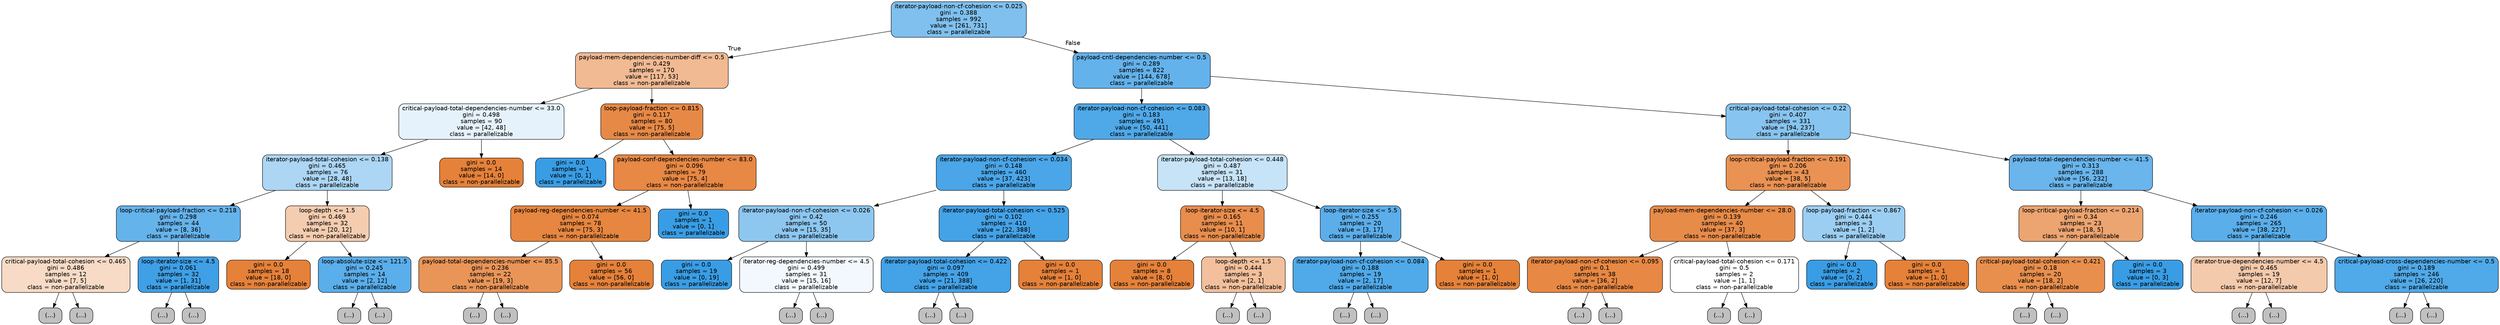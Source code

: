 digraph Tree {
node [shape=box, style="filled, rounded", color="black", fontname=helvetica] ;
edge [fontname=helvetica] ;
0 [label="iterator-payload-non-cf-cohesion <= 0.025\ngini = 0.388\nsamples = 992\nvalue = [261, 731]\nclass = parallelizable", fillcolor="#399de5a4"] ;
1 [label="payload-mem-dependencies-number-diff <= 0.5\ngini = 0.429\nsamples = 170\nvalue = [117, 53]\nclass = non-parallelizable", fillcolor="#e581398b"] ;
0 -> 1 [labeldistance=2.5, labelangle=45, headlabel="True"] ;
2 [label="critical-payload-total-dependencies-number <= 33.0\ngini = 0.498\nsamples = 90\nvalue = [42, 48]\nclass = parallelizable", fillcolor="#399de520"] ;
1 -> 2 ;
3 [label="iterator-payload-total-cohesion <= 0.138\ngini = 0.465\nsamples = 76\nvalue = [28, 48]\nclass = parallelizable", fillcolor="#399de56a"] ;
2 -> 3 ;
4 [label="loop-critical-payload-fraction <= 0.218\ngini = 0.298\nsamples = 44\nvalue = [8, 36]\nclass = parallelizable", fillcolor="#399de5c6"] ;
3 -> 4 ;
5 [label="critical-payload-total-cohesion <= 0.465\ngini = 0.486\nsamples = 12\nvalue = [7, 5]\nclass = non-parallelizable", fillcolor="#e5813949"] ;
4 -> 5 ;
6 [label="(...)", fillcolor="#C0C0C0"] ;
5 -> 6 ;
7 [label="(...)", fillcolor="#C0C0C0"] ;
5 -> 7 ;
10 [label="loop-iterator-size <= 4.5\ngini = 0.061\nsamples = 32\nvalue = [1, 31]\nclass = parallelizable", fillcolor="#399de5f7"] ;
4 -> 10 ;
11 [label="(...)", fillcolor="#C0C0C0"] ;
10 -> 11 ;
14 [label="(...)", fillcolor="#C0C0C0"] ;
10 -> 14 ;
15 [label="loop-depth <= 1.5\ngini = 0.469\nsamples = 32\nvalue = [20, 12]\nclass = non-parallelizable", fillcolor="#e5813966"] ;
3 -> 15 ;
16 [label="gini = 0.0\nsamples = 18\nvalue = [18, 0]\nclass = non-parallelizable", fillcolor="#e58139ff"] ;
15 -> 16 ;
17 [label="loop-absolute-size <= 121.5\ngini = 0.245\nsamples = 14\nvalue = [2, 12]\nclass = parallelizable", fillcolor="#399de5d4"] ;
15 -> 17 ;
18 [label="(...)", fillcolor="#C0C0C0"] ;
17 -> 18 ;
21 [label="(...)", fillcolor="#C0C0C0"] ;
17 -> 21 ;
22 [label="gini = 0.0\nsamples = 14\nvalue = [14, 0]\nclass = non-parallelizable", fillcolor="#e58139ff"] ;
2 -> 22 ;
23 [label="loop-payload-fraction <= 0.815\ngini = 0.117\nsamples = 80\nvalue = [75, 5]\nclass = non-parallelizable", fillcolor="#e58139ee"] ;
1 -> 23 ;
24 [label="gini = 0.0\nsamples = 1\nvalue = [0, 1]\nclass = parallelizable", fillcolor="#399de5ff"] ;
23 -> 24 ;
25 [label="payload-conf-dependencies-number <= 83.0\ngini = 0.096\nsamples = 79\nvalue = [75, 4]\nclass = non-parallelizable", fillcolor="#e58139f1"] ;
23 -> 25 ;
26 [label="payload-reg-dependencies-number <= 41.5\ngini = 0.074\nsamples = 78\nvalue = [75, 3]\nclass = non-parallelizable", fillcolor="#e58139f5"] ;
25 -> 26 ;
27 [label="payload-total-dependencies-number <= 85.5\ngini = 0.236\nsamples = 22\nvalue = [19, 3]\nclass = non-parallelizable", fillcolor="#e58139d7"] ;
26 -> 27 ;
28 [label="(...)", fillcolor="#C0C0C0"] ;
27 -> 28 ;
29 [label="(...)", fillcolor="#C0C0C0"] ;
27 -> 29 ;
30 [label="gini = 0.0\nsamples = 56\nvalue = [56, 0]\nclass = non-parallelizable", fillcolor="#e58139ff"] ;
26 -> 30 ;
31 [label="gini = 0.0\nsamples = 1\nvalue = [0, 1]\nclass = parallelizable", fillcolor="#399de5ff"] ;
25 -> 31 ;
32 [label="payload-cntl-dependencies-number <= 0.5\ngini = 0.289\nsamples = 822\nvalue = [144, 678]\nclass = parallelizable", fillcolor="#399de5c9"] ;
0 -> 32 [labeldistance=2.5, labelangle=-45, headlabel="False"] ;
33 [label="iterator-payload-non-cf-cohesion <= 0.083\ngini = 0.183\nsamples = 491\nvalue = [50, 441]\nclass = parallelizable", fillcolor="#399de5e2"] ;
32 -> 33 ;
34 [label="iterator-payload-non-cf-cohesion <= 0.034\ngini = 0.148\nsamples = 460\nvalue = [37, 423]\nclass = parallelizable", fillcolor="#399de5e9"] ;
33 -> 34 ;
35 [label="iterator-payload-non-cf-cohesion <= 0.026\ngini = 0.42\nsamples = 50\nvalue = [15, 35]\nclass = parallelizable", fillcolor="#399de592"] ;
34 -> 35 ;
36 [label="gini = 0.0\nsamples = 19\nvalue = [0, 19]\nclass = parallelizable", fillcolor="#399de5ff"] ;
35 -> 36 ;
37 [label="iterator-reg-dependencies-number <= 4.5\ngini = 0.499\nsamples = 31\nvalue = [15, 16]\nclass = parallelizable", fillcolor="#399de510"] ;
35 -> 37 ;
38 [label="(...)", fillcolor="#C0C0C0"] ;
37 -> 38 ;
49 [label="(...)", fillcolor="#C0C0C0"] ;
37 -> 49 ;
50 [label="iterator-payload-total-cohesion <= 0.525\ngini = 0.102\nsamples = 410\nvalue = [22, 388]\nclass = parallelizable", fillcolor="#399de5f1"] ;
34 -> 50 ;
51 [label="iterator-payload-total-cohesion <= 0.422\ngini = 0.097\nsamples = 409\nvalue = [21, 388]\nclass = parallelizable", fillcolor="#399de5f1"] ;
50 -> 51 ;
52 [label="(...)", fillcolor="#C0C0C0"] ;
51 -> 52 ;
79 [label="(...)", fillcolor="#C0C0C0"] ;
51 -> 79 ;
110 [label="gini = 0.0\nsamples = 1\nvalue = [1, 0]\nclass = non-parallelizable", fillcolor="#e58139ff"] ;
50 -> 110 ;
111 [label="iterator-payload-total-cohesion <= 0.448\ngini = 0.487\nsamples = 31\nvalue = [13, 18]\nclass = parallelizable", fillcolor="#399de547"] ;
33 -> 111 ;
112 [label="loop-iterator-size <= 4.5\ngini = 0.165\nsamples = 11\nvalue = [10, 1]\nclass = non-parallelizable", fillcolor="#e58139e6"] ;
111 -> 112 ;
113 [label="gini = 0.0\nsamples = 8\nvalue = [8, 0]\nclass = non-parallelizable", fillcolor="#e58139ff"] ;
112 -> 113 ;
114 [label="loop-depth <= 1.5\ngini = 0.444\nsamples = 3\nvalue = [2, 1]\nclass = non-parallelizable", fillcolor="#e581397f"] ;
112 -> 114 ;
115 [label="(...)", fillcolor="#C0C0C0"] ;
114 -> 115 ;
116 [label="(...)", fillcolor="#C0C0C0"] ;
114 -> 116 ;
117 [label="loop-iterator-size <= 5.5\ngini = 0.255\nsamples = 20\nvalue = [3, 17]\nclass = parallelizable", fillcolor="#399de5d2"] ;
111 -> 117 ;
118 [label="iterator-payload-non-cf-cohesion <= 0.084\ngini = 0.188\nsamples = 19\nvalue = [2, 17]\nclass = parallelizable", fillcolor="#399de5e1"] ;
117 -> 118 ;
119 [label="(...)", fillcolor="#C0C0C0"] ;
118 -> 119 ;
120 [label="(...)", fillcolor="#C0C0C0"] ;
118 -> 120 ;
125 [label="gini = 0.0\nsamples = 1\nvalue = [1, 0]\nclass = non-parallelizable", fillcolor="#e58139ff"] ;
117 -> 125 ;
126 [label="critical-payload-total-cohesion <= 0.22\ngini = 0.407\nsamples = 331\nvalue = [94, 237]\nclass = parallelizable", fillcolor="#399de59a"] ;
32 -> 126 ;
127 [label="loop-critical-payload-fraction <= 0.191\ngini = 0.206\nsamples = 43\nvalue = [38, 5]\nclass = non-parallelizable", fillcolor="#e58139dd"] ;
126 -> 127 ;
128 [label="payload-mem-dependencies-number <= 28.0\ngini = 0.139\nsamples = 40\nvalue = [37, 3]\nclass = non-parallelizable", fillcolor="#e58139ea"] ;
127 -> 128 ;
129 [label="iterator-payload-non-cf-cohesion <= 0.095\ngini = 0.1\nsamples = 38\nvalue = [36, 2]\nclass = non-parallelizable", fillcolor="#e58139f1"] ;
128 -> 129 ;
130 [label="(...)", fillcolor="#C0C0C0"] ;
129 -> 130 ;
135 [label="(...)", fillcolor="#C0C0C0"] ;
129 -> 135 ;
138 [label="critical-payload-total-cohesion <= 0.171\ngini = 0.5\nsamples = 2\nvalue = [1, 1]\nclass = non-parallelizable", fillcolor="#e5813900"] ;
128 -> 138 ;
139 [label="(...)", fillcolor="#C0C0C0"] ;
138 -> 139 ;
140 [label="(...)", fillcolor="#C0C0C0"] ;
138 -> 140 ;
141 [label="loop-payload-fraction <= 0.867\ngini = 0.444\nsamples = 3\nvalue = [1, 2]\nclass = parallelizable", fillcolor="#399de57f"] ;
127 -> 141 ;
142 [label="gini = 0.0\nsamples = 2\nvalue = [0, 2]\nclass = parallelizable", fillcolor="#399de5ff"] ;
141 -> 142 ;
143 [label="gini = 0.0\nsamples = 1\nvalue = [1, 0]\nclass = non-parallelizable", fillcolor="#e58139ff"] ;
141 -> 143 ;
144 [label="payload-total-dependencies-number <= 41.5\ngini = 0.313\nsamples = 288\nvalue = [56, 232]\nclass = parallelizable", fillcolor="#399de5c1"] ;
126 -> 144 ;
145 [label="loop-critical-payload-fraction <= 0.214\ngini = 0.34\nsamples = 23\nvalue = [18, 5]\nclass = non-parallelizable", fillcolor="#e58139b8"] ;
144 -> 145 ;
146 [label="critical-payload-total-cohesion <= 0.421\ngini = 0.18\nsamples = 20\nvalue = [18, 2]\nclass = non-parallelizable", fillcolor="#e58139e3"] ;
145 -> 146 ;
147 [label="(...)", fillcolor="#C0C0C0"] ;
146 -> 147 ;
148 [label="(...)", fillcolor="#C0C0C0"] ;
146 -> 148 ;
151 [label="gini = 0.0\nsamples = 3\nvalue = [0, 3]\nclass = parallelizable", fillcolor="#399de5ff"] ;
145 -> 151 ;
152 [label="iterator-payload-non-cf-cohesion <= 0.026\ngini = 0.246\nsamples = 265\nvalue = [38, 227]\nclass = parallelizable", fillcolor="#399de5d4"] ;
144 -> 152 ;
153 [label="iterator-true-dependencies-number <= 4.5\ngini = 0.465\nsamples = 19\nvalue = [12, 7]\nclass = non-parallelizable", fillcolor="#e581396a"] ;
152 -> 153 ;
154 [label="(...)", fillcolor="#C0C0C0"] ;
153 -> 154 ;
157 [label="(...)", fillcolor="#C0C0C0"] ;
153 -> 157 ;
158 [label="critical-payload-cross-dependencies-number <= 0.5\ngini = 0.189\nsamples = 246\nvalue = [26, 220]\nclass = parallelizable", fillcolor="#399de5e1"] ;
152 -> 158 ;
159 [label="(...)", fillcolor="#C0C0C0"] ;
158 -> 159 ;
202 [label="(...)", fillcolor="#C0C0C0"] ;
158 -> 202 ;
}